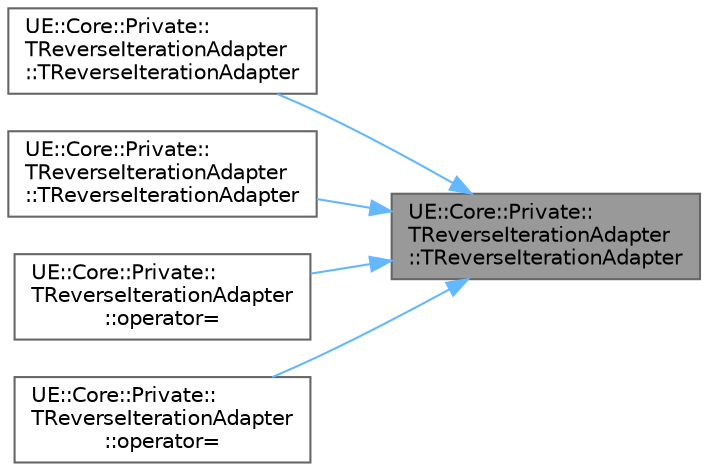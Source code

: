 digraph "UE::Core::Private::TReverseIterationAdapter::TReverseIterationAdapter"
{
 // INTERACTIVE_SVG=YES
 // LATEX_PDF_SIZE
  bgcolor="transparent";
  edge [fontname=Helvetica,fontsize=10,labelfontname=Helvetica,labelfontsize=10];
  node [fontname=Helvetica,fontsize=10,shape=box,height=0.2,width=0.4];
  rankdir="RL";
  Node1 [id="Node000001",label="UE::Core::Private::\lTReverseIterationAdapter\l::TReverseIterationAdapter",height=0.2,width=0.4,color="gray40", fillcolor="grey60", style="filled", fontcolor="black",tooltip=" "];
  Node1 -> Node2 [id="edge1_Node000001_Node000002",dir="back",color="steelblue1",style="solid",tooltip=" "];
  Node2 [id="Node000002",label="UE::Core::Private::\lTReverseIterationAdapter\l::TReverseIterationAdapter",height=0.2,width=0.4,color="grey40", fillcolor="white", style="filled",URL="$d8/d0d/structUE_1_1Core_1_1Private_1_1TReverseIterationAdapter.html#a3a9fd693c30af13087cd149fe0fc679b",tooltip=" "];
  Node1 -> Node3 [id="edge2_Node000001_Node000003",dir="back",color="steelblue1",style="solid",tooltip=" "];
  Node3 [id="Node000003",label="UE::Core::Private::\lTReverseIterationAdapter\l::TReverseIterationAdapter",height=0.2,width=0.4,color="grey40", fillcolor="white", style="filled",URL="$d8/d0d/structUE_1_1Core_1_1Private_1_1TReverseIterationAdapter.html#a9eaf0116a2ed84bf6895d4bee3c556fb",tooltip=" "];
  Node1 -> Node4 [id="edge3_Node000001_Node000004",dir="back",color="steelblue1",style="solid",tooltip=" "];
  Node4 [id="Node000004",label="UE::Core::Private::\lTReverseIterationAdapter\l::operator=",height=0.2,width=0.4,color="grey40", fillcolor="white", style="filled",URL="$d8/d0d/structUE_1_1Core_1_1Private_1_1TReverseIterationAdapter.html#a39f0d557f4a3711f6e7bb1127228e6a8",tooltip=" "];
  Node1 -> Node5 [id="edge4_Node000001_Node000005",dir="back",color="steelblue1",style="solid",tooltip=" "];
  Node5 [id="Node000005",label="UE::Core::Private::\lTReverseIterationAdapter\l::operator=",height=0.2,width=0.4,color="grey40", fillcolor="white", style="filled",URL="$d8/d0d/structUE_1_1Core_1_1Private_1_1TReverseIterationAdapter.html#a1620fbefbb18101cfc7ce6842a5c8324",tooltip=" "];
}
